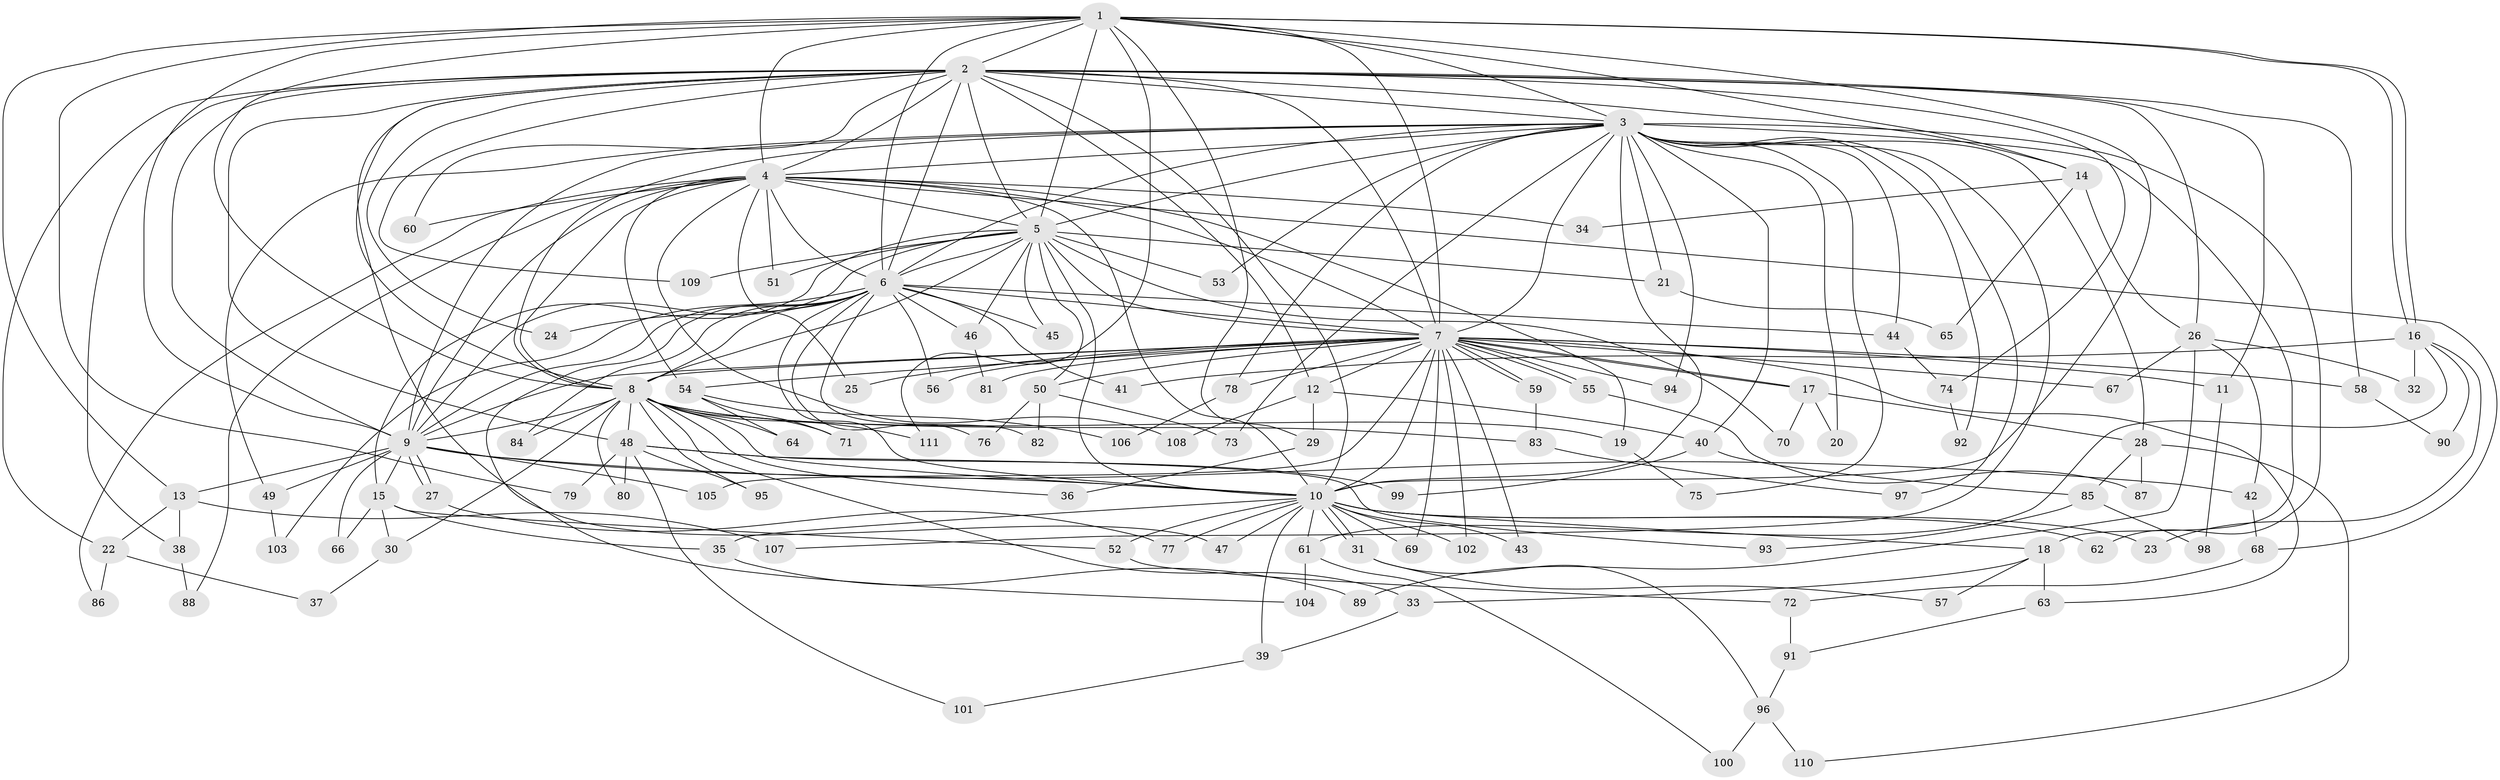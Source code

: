 // coarse degree distribution, {22: 0.02564102564102564, 3: 0.2692307692307692, 6: 0.02564102564102564, 2: 0.38461538461538464, 4: 0.10256410256410256, 5: 0.08974358974358974, 18: 0.01282051282051282, 16: 0.02564102564102564, 7: 0.01282051282051282, 23: 0.01282051282051282, 20: 0.01282051282051282, 13: 0.01282051282051282, 19: 0.01282051282051282}
// Generated by graph-tools (version 1.1) at 2025/36/03/04/25 23:36:17]
// undirected, 111 vertices, 247 edges
graph export_dot {
  node [color=gray90,style=filled];
  1;
  2;
  3;
  4;
  5;
  6;
  7;
  8;
  9;
  10;
  11;
  12;
  13;
  14;
  15;
  16;
  17;
  18;
  19;
  20;
  21;
  22;
  23;
  24;
  25;
  26;
  27;
  28;
  29;
  30;
  31;
  32;
  33;
  34;
  35;
  36;
  37;
  38;
  39;
  40;
  41;
  42;
  43;
  44;
  45;
  46;
  47;
  48;
  49;
  50;
  51;
  52;
  53;
  54;
  55;
  56;
  57;
  58;
  59;
  60;
  61;
  62;
  63;
  64;
  65;
  66;
  67;
  68;
  69;
  70;
  71;
  72;
  73;
  74;
  75;
  76;
  77;
  78;
  79;
  80;
  81;
  82;
  83;
  84;
  85;
  86;
  87;
  88;
  89;
  90;
  91;
  92;
  93;
  94;
  95;
  96;
  97;
  98;
  99;
  100;
  101;
  102;
  103;
  104;
  105;
  106;
  107;
  108;
  109;
  110;
  111;
  1 -- 2;
  1 -- 3;
  1 -- 4;
  1 -- 5;
  1 -- 6;
  1 -- 7;
  1 -- 8;
  1 -- 9;
  1 -- 10;
  1 -- 13;
  1 -- 14;
  1 -- 16;
  1 -- 16;
  1 -- 29;
  1 -- 79;
  1 -- 111;
  2 -- 3;
  2 -- 4;
  2 -- 5;
  2 -- 6;
  2 -- 7;
  2 -- 8;
  2 -- 9;
  2 -- 10;
  2 -- 11;
  2 -- 12;
  2 -- 14;
  2 -- 22;
  2 -- 24;
  2 -- 26;
  2 -- 38;
  2 -- 48;
  2 -- 58;
  2 -- 60;
  2 -- 74;
  2 -- 104;
  2 -- 109;
  3 -- 4;
  3 -- 5;
  3 -- 6;
  3 -- 7;
  3 -- 8;
  3 -- 9;
  3 -- 10;
  3 -- 18;
  3 -- 20;
  3 -- 21;
  3 -- 28;
  3 -- 40;
  3 -- 44;
  3 -- 49;
  3 -- 53;
  3 -- 62;
  3 -- 73;
  3 -- 75;
  3 -- 78;
  3 -- 92;
  3 -- 94;
  3 -- 97;
  3 -- 107;
  4 -- 5;
  4 -- 6;
  4 -- 7;
  4 -- 8;
  4 -- 9;
  4 -- 10;
  4 -- 19;
  4 -- 25;
  4 -- 34;
  4 -- 51;
  4 -- 54;
  4 -- 60;
  4 -- 68;
  4 -- 86;
  4 -- 88;
  4 -- 108;
  5 -- 6;
  5 -- 7;
  5 -- 8;
  5 -- 9;
  5 -- 10;
  5 -- 15;
  5 -- 21;
  5 -- 45;
  5 -- 46;
  5 -- 50;
  5 -- 51;
  5 -- 53;
  5 -- 70;
  5 -- 109;
  6 -- 7;
  6 -- 8;
  6 -- 9;
  6 -- 10;
  6 -- 24;
  6 -- 41;
  6 -- 44;
  6 -- 45;
  6 -- 46;
  6 -- 47;
  6 -- 56;
  6 -- 76;
  6 -- 82;
  6 -- 84;
  6 -- 103;
  7 -- 8;
  7 -- 9;
  7 -- 10;
  7 -- 11;
  7 -- 12;
  7 -- 17;
  7 -- 17;
  7 -- 25;
  7 -- 43;
  7 -- 50;
  7 -- 54;
  7 -- 55;
  7 -- 55;
  7 -- 56;
  7 -- 58;
  7 -- 59;
  7 -- 59;
  7 -- 63;
  7 -- 67;
  7 -- 69;
  7 -- 78;
  7 -- 81;
  7 -- 94;
  7 -- 102;
  7 -- 105;
  8 -- 9;
  8 -- 10;
  8 -- 19;
  8 -- 30;
  8 -- 33;
  8 -- 36;
  8 -- 48;
  8 -- 64;
  8 -- 71;
  8 -- 80;
  8 -- 83;
  8 -- 84;
  8 -- 95;
  8 -- 111;
  9 -- 10;
  9 -- 13;
  9 -- 15;
  9 -- 27;
  9 -- 27;
  9 -- 42;
  9 -- 49;
  9 -- 66;
  9 -- 105;
  10 -- 18;
  10 -- 23;
  10 -- 31;
  10 -- 31;
  10 -- 35;
  10 -- 39;
  10 -- 43;
  10 -- 47;
  10 -- 52;
  10 -- 61;
  10 -- 62;
  10 -- 69;
  10 -- 77;
  10 -- 102;
  11 -- 98;
  12 -- 29;
  12 -- 40;
  12 -- 108;
  13 -- 22;
  13 -- 38;
  13 -- 107;
  14 -- 26;
  14 -- 34;
  14 -- 65;
  15 -- 30;
  15 -- 35;
  15 -- 52;
  15 -- 66;
  16 -- 23;
  16 -- 32;
  16 -- 41;
  16 -- 61;
  16 -- 90;
  17 -- 20;
  17 -- 28;
  17 -- 70;
  18 -- 33;
  18 -- 57;
  18 -- 63;
  19 -- 75;
  21 -- 65;
  22 -- 37;
  22 -- 86;
  26 -- 32;
  26 -- 42;
  26 -- 67;
  26 -- 89;
  27 -- 77;
  28 -- 85;
  28 -- 87;
  28 -- 110;
  29 -- 36;
  30 -- 37;
  31 -- 57;
  31 -- 96;
  33 -- 39;
  35 -- 89;
  38 -- 88;
  39 -- 101;
  40 -- 85;
  40 -- 99;
  42 -- 68;
  44 -- 74;
  46 -- 81;
  48 -- 79;
  48 -- 80;
  48 -- 93;
  48 -- 95;
  48 -- 99;
  48 -- 101;
  49 -- 103;
  50 -- 73;
  50 -- 76;
  50 -- 82;
  52 -- 72;
  54 -- 64;
  54 -- 71;
  54 -- 106;
  55 -- 87;
  58 -- 90;
  59 -- 83;
  61 -- 100;
  61 -- 104;
  63 -- 91;
  68 -- 72;
  72 -- 91;
  74 -- 92;
  78 -- 106;
  83 -- 97;
  85 -- 93;
  85 -- 98;
  91 -- 96;
  96 -- 100;
  96 -- 110;
}
